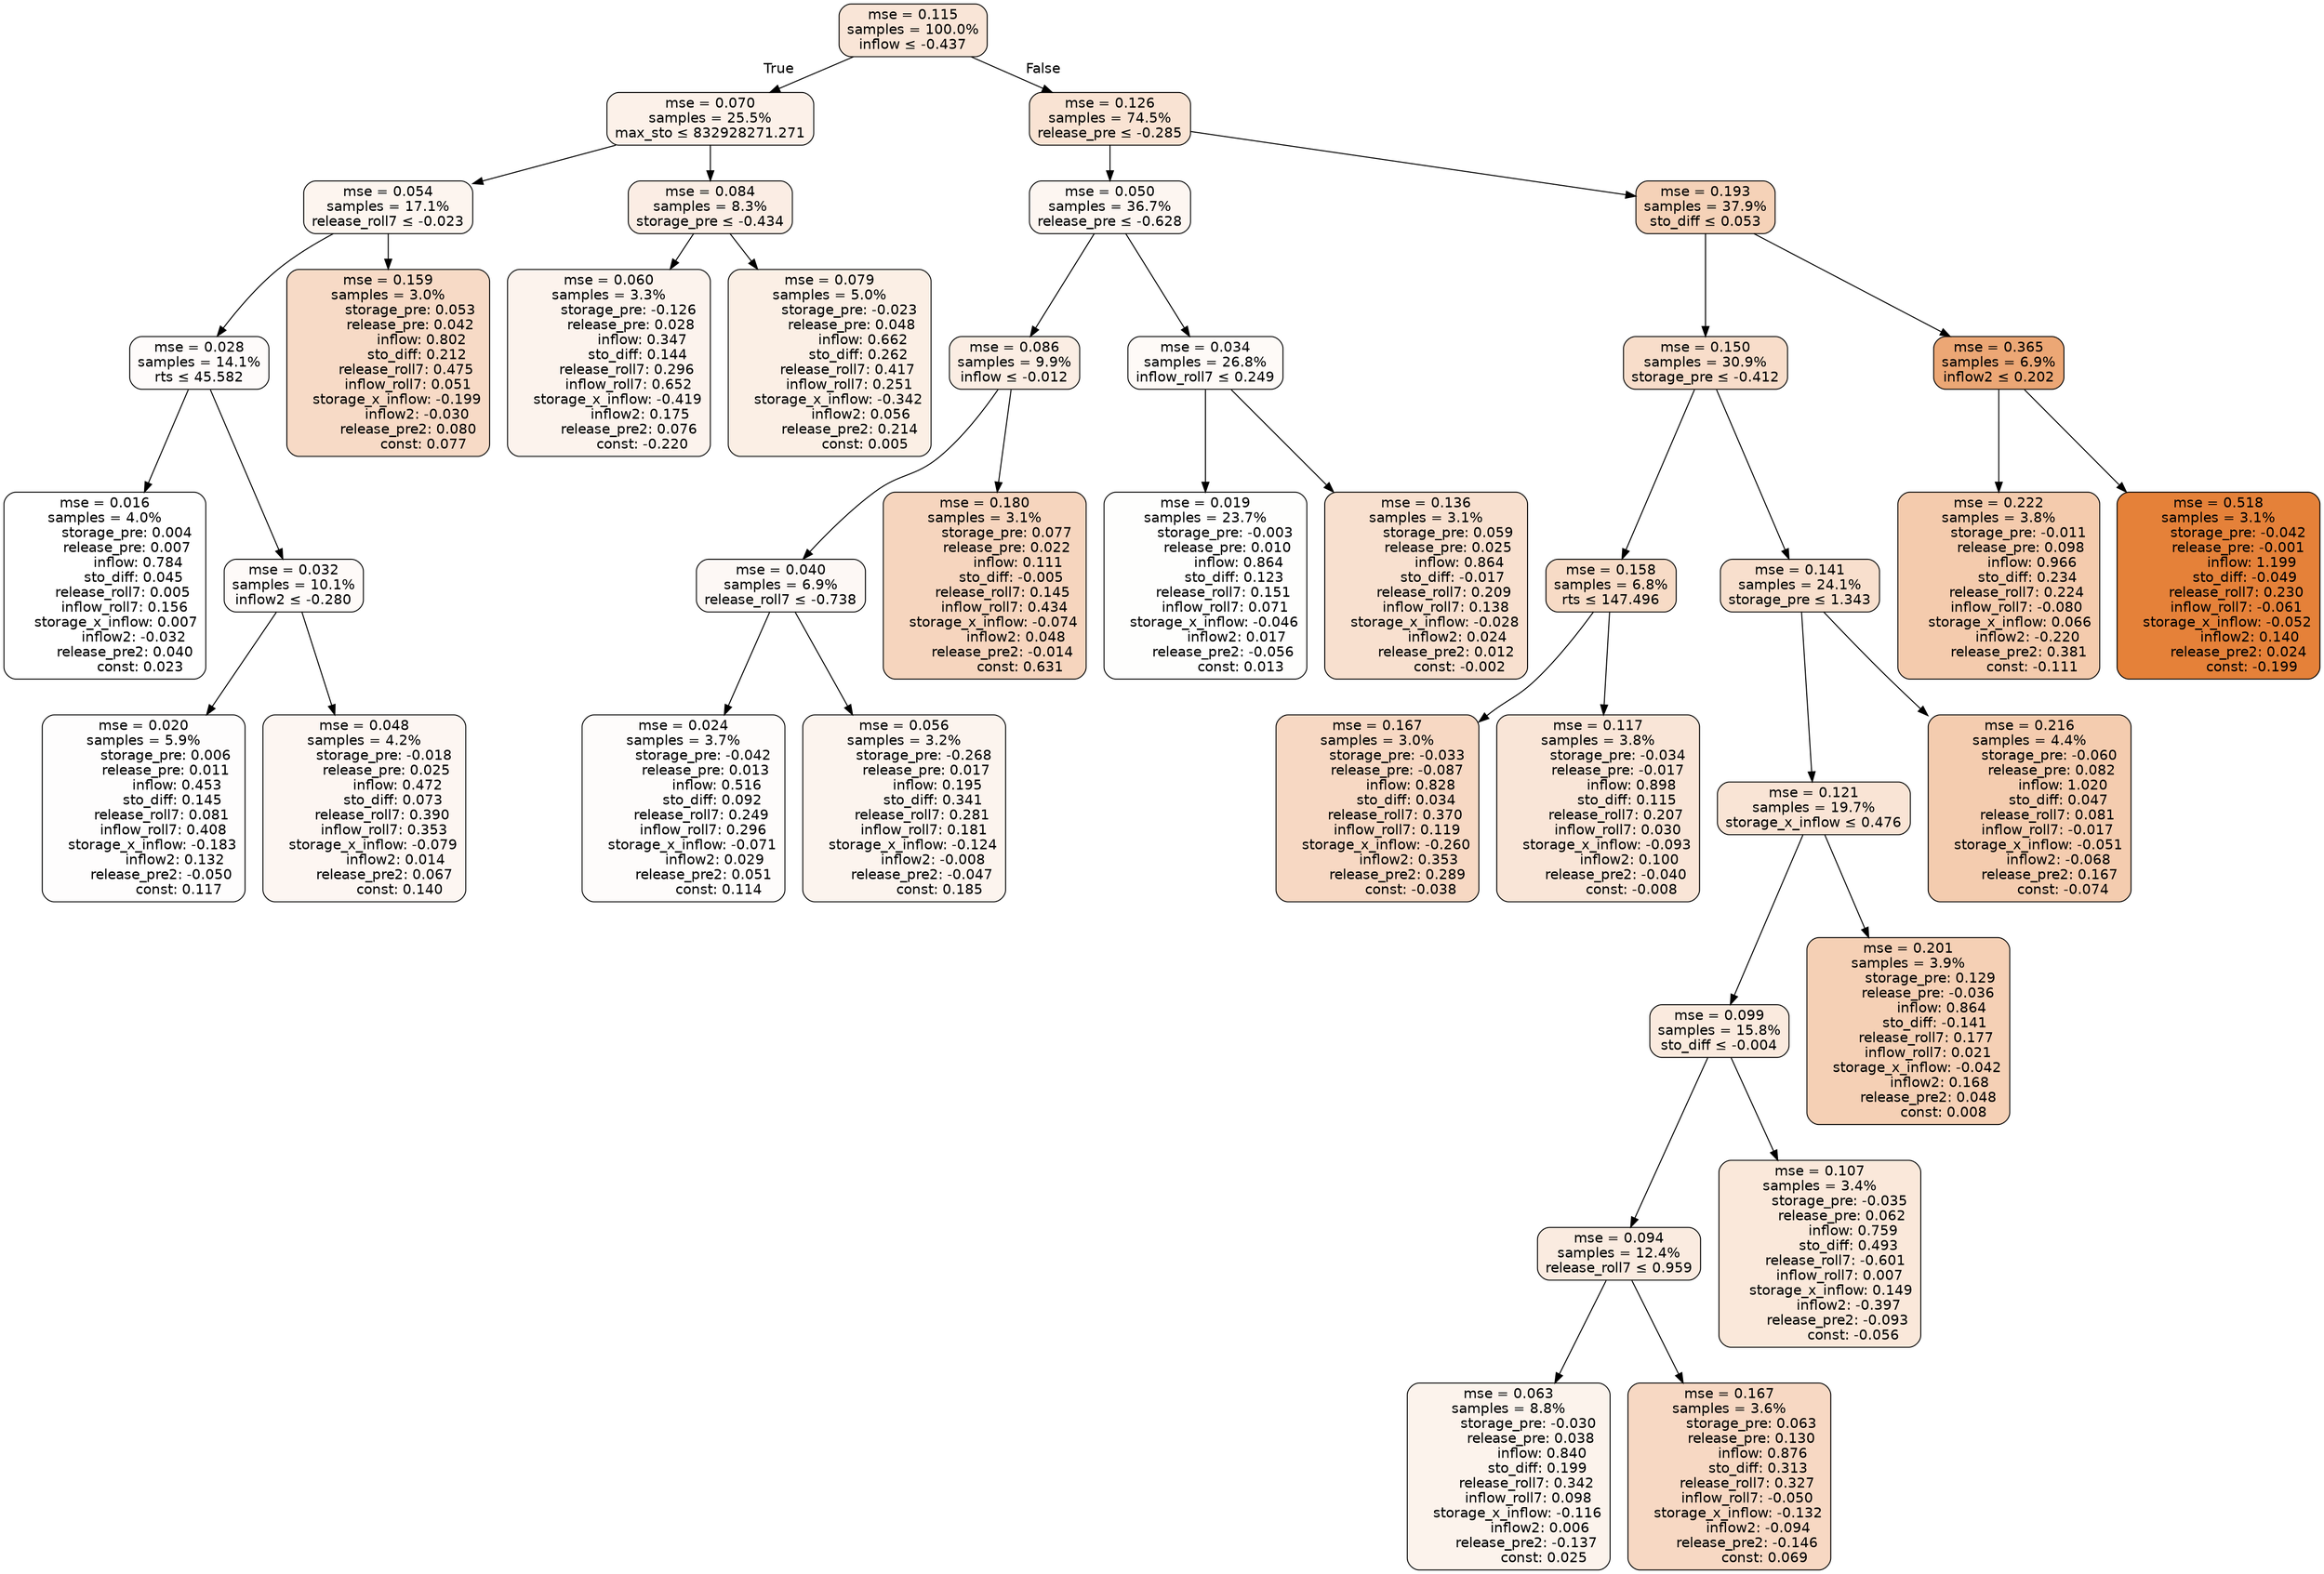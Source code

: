 digraph tree {
bgcolor="transparent"
node [shape=rectangle, style="filled, rounded", color="black", fontname=helvetica] ;
edge [fontname=helvetica] ;
	"0" [label="mse = 0.115
samples = 100.0%
inflow &le; -0.437", fillcolor="#f9e5d7"]
	"1" [label="mse = 0.070
samples = 25.5%
max_sto &le; 832928271.271", fillcolor="#fcf1e9"]
	"2" [label="mse = 0.054
samples = 17.1%
release_roll7 &le; -0.023", fillcolor="#fdf5ef"]
	"3" [label="mse = 0.028
samples = 14.1%
rts &le; 45.582", fillcolor="#fefbfa"]
	"4" [label="mse = 0.016
samples = 4.0%
          storage_pre: 0.004
          release_pre: 0.007
               inflow: 0.784
             sto_diff: 0.045
        release_roll7: 0.005
         inflow_roll7: 0.156
     storage_x_inflow: 0.007
             inflow2: -0.032
         release_pre2: 0.040
                const: 0.023", fillcolor="#ffffff"]
	"5" [label="mse = 0.032
samples = 10.1%
inflow2 &le; -0.280", fillcolor="#fefaf8"]
	"6" [label="mse = 0.020
samples = 5.9%
          storage_pre: 0.006
          release_pre: 0.011
               inflow: 0.453
             sto_diff: 0.145
        release_roll7: 0.081
         inflow_roll7: 0.408
    storage_x_inflow: -0.183
              inflow2: 0.132
        release_pre2: -0.050
                const: 0.117", fillcolor="#fefdfd"]
	"7" [label="mse = 0.048
samples = 4.2%
         storage_pre: -0.018
          release_pre: 0.025
               inflow: 0.472
             sto_diff: 0.073
        release_roll7: 0.390
         inflow_roll7: 0.353
    storage_x_inflow: -0.079
              inflow2: 0.014
         release_pre2: 0.067
                const: 0.140", fillcolor="#fdf6f2"]
	"8" [label="mse = 0.159
samples = 3.0%
          storage_pre: 0.053
          release_pre: 0.042
               inflow: 0.802
             sto_diff: 0.212
        release_roll7: 0.475
         inflow_roll7: 0.051
    storage_x_inflow: -0.199
             inflow2: -0.030
         release_pre2: 0.080
                const: 0.077", fillcolor="#f7dac6"]
	"9" [label="mse = 0.084
samples = 8.3%
storage_pre &le; -0.434", fillcolor="#fbede4"]
	"10" [label="mse = 0.060
samples = 3.3%
         storage_pre: -0.126
          release_pre: 0.028
               inflow: 0.347
             sto_diff: 0.144
        release_roll7: 0.296
         inflow_roll7: 0.652
    storage_x_inflow: -0.419
              inflow2: 0.175
         release_pre2: 0.076
               const: -0.220", fillcolor="#fcf3ed"]
	"11" [label="mse = 0.079
samples = 5.0%
         storage_pre: -0.023
          release_pre: 0.048
               inflow: 0.662
             sto_diff: 0.262
        release_roll7: 0.417
         inflow_roll7: 0.251
    storage_x_inflow: -0.342
              inflow2: 0.056
         release_pre2: 0.214
                const: 0.005", fillcolor="#fbefe5"]
	"12" [label="mse = 0.126
samples = 74.5%
release_pre &le; -0.285", fillcolor="#f9e3d3"]
	"13" [label="mse = 0.050
samples = 36.7%
release_pre &le; -0.628", fillcolor="#fdf6f1"]
	"14" [label="mse = 0.086
samples = 9.9%
inflow &le; -0.012", fillcolor="#fbede3"]
	"15" [label="mse = 0.040
samples = 6.9%
release_roll7 &le; -0.738", fillcolor="#fdf8f5"]
	"16" [label="mse = 0.024
samples = 3.7%
         storage_pre: -0.042
          release_pre: 0.013
               inflow: 0.516
             sto_diff: 0.092
        release_roll7: 0.249
         inflow_roll7: 0.296
    storage_x_inflow: -0.071
              inflow2: 0.029
         release_pre2: 0.051
                const: 0.114", fillcolor="#fefcfb"]
	"17" [label="mse = 0.056
samples = 3.2%
         storage_pre: -0.268
          release_pre: 0.017
               inflow: 0.195
             sto_diff: 0.341
        release_roll7: 0.281
         inflow_roll7: 0.181
    storage_x_inflow: -0.124
             inflow2: -0.008
        release_pre2: -0.047
                const: 0.185", fillcolor="#fcf4ee"]
	"18" [label="mse = 0.180
samples = 3.1%
          storage_pre: 0.077
          release_pre: 0.022
               inflow: 0.111
            sto_diff: -0.005
        release_roll7: 0.145
         inflow_roll7: 0.434
    storage_x_inflow: -0.074
              inflow2: 0.048
        release_pre2: -0.014
                const: 0.631", fillcolor="#f6d5be"]
	"19" [label="mse = 0.034
samples = 26.8%
inflow_roll7 &le; 0.249", fillcolor="#fefaf7"]
	"20" [label="mse = 0.019
samples = 23.7%
         storage_pre: -0.003
          release_pre: 0.010
               inflow: 0.864
             sto_diff: 0.123
        release_roll7: 0.151
         inflow_roll7: 0.071
    storage_x_inflow: -0.046
              inflow2: 0.017
        release_pre2: -0.056
                const: 0.013", fillcolor="#fefefd"]
	"21" [label="mse = 0.136
samples = 3.1%
          storage_pre: 0.059
          release_pre: 0.025
               inflow: 0.864
            sto_diff: -0.017
        release_roll7: 0.209
         inflow_roll7: 0.138
    storage_x_inflow: -0.028
              inflow2: 0.024
         release_pre2: 0.012
               const: -0.002", fillcolor="#f8e0cf"]
	"22" [label="mse = 0.193
samples = 37.9%
sto_diff &le; 0.053", fillcolor="#f5d2b8"]
	"23" [label="mse = 0.150
samples = 30.9%
storage_pre &le; -0.412", fillcolor="#f8ddca"]
	"24" [label="mse = 0.158
samples = 6.8%
rts &le; 147.496", fillcolor="#f7dbc6"]
	"25" [label="mse = 0.167
samples = 3.0%
         storage_pre: -0.033
         release_pre: -0.087
               inflow: 0.828
             sto_diff: 0.034
        release_roll7: 0.370
         inflow_roll7: 0.119
    storage_x_inflow: -0.260
              inflow2: 0.353
         release_pre2: 0.289
               const: -0.038", fillcolor="#f7d8c3"]
	"26" [label="mse = 0.117
samples = 3.8%
         storage_pre: -0.034
         release_pre: -0.017
               inflow: 0.898
             sto_diff: 0.115
        release_roll7: 0.207
         inflow_roll7: 0.030
    storage_x_inflow: -0.093
              inflow2: 0.100
        release_pre2: -0.040
               const: -0.008", fillcolor="#f9e5d7"]
	"27" [label="mse = 0.141
samples = 24.1%
storage_pre &le; 1.343", fillcolor="#f8dfcd"]
	"28" [label="mse = 0.121
samples = 19.7%
storage_x_inflow &le; 0.476", fillcolor="#f9e4d5"]
	"29" [label="mse = 0.099
samples = 15.8%
sto_diff &le; -0.004", fillcolor="#faeade"]
	"30" [label="mse = 0.094
samples = 12.4%
release_roll7 &le; 0.959", fillcolor="#faebe0"]
	"31" [label="mse = 0.063
samples = 8.8%
         storage_pre: -0.030
          release_pre: 0.038
               inflow: 0.840
             sto_diff: 0.199
        release_roll7: 0.342
         inflow_roll7: 0.098
    storage_x_inflow: -0.116
              inflow2: 0.006
        release_pre2: -0.137
                const: 0.025", fillcolor="#fcf3ec"]
	"32" [label="mse = 0.167
samples = 3.6%
          storage_pre: 0.063
          release_pre: 0.130
               inflow: 0.876
             sto_diff: 0.313
        release_roll7: 0.327
        inflow_roll7: -0.050
    storage_x_inflow: -0.132
             inflow2: -0.094
        release_pre2: -0.146
                const: 0.069", fillcolor="#f7d8c3"]
	"33" [label="mse = 0.107
samples = 3.4%
         storage_pre: -0.035
          release_pre: 0.062
               inflow: 0.759
             sto_diff: 0.493
       release_roll7: -0.601
         inflow_roll7: 0.007
     storage_x_inflow: 0.149
             inflow2: -0.397
        release_pre2: -0.093
               const: -0.056", fillcolor="#fae8da"]
	"34" [label="mse = 0.201
samples = 3.9%
          storage_pre: 0.129
         release_pre: -0.036
               inflow: 0.864
            sto_diff: -0.141
        release_roll7: 0.177
         inflow_roll7: 0.021
    storage_x_inflow: -0.042
              inflow2: 0.168
         release_pre2: 0.048
                const: 0.008", fillcolor="#f5d0b5"]
	"35" [label="mse = 0.216
samples = 4.4%
         storage_pre: -0.060
          release_pre: 0.082
               inflow: 1.020
             sto_diff: 0.047
        release_roll7: 0.081
        inflow_roll7: -0.017
    storage_x_inflow: -0.051
             inflow2: -0.068
         release_pre2: 0.167
               const: -0.074", fillcolor="#f4ccaf"]
	"36" [label="mse = 0.365
samples = 6.9%
inflow2 &le; 0.202", fillcolor="#eca775"]
	"37" [label="mse = 0.222
samples = 3.8%
         storage_pre: -0.011
          release_pre: 0.098
               inflow: 0.966
             sto_diff: 0.234
        release_roll7: 0.224
        inflow_roll7: -0.080
     storage_x_inflow: 0.066
             inflow2: -0.220
         release_pre2: 0.381
               const: -0.111", fillcolor="#f4cbad"]
	"38" [label="mse = 0.518
samples = 3.1%
         storage_pre: -0.042
         release_pre: -0.001
               inflow: 1.199
            sto_diff: -0.049
        release_roll7: 0.230
        inflow_roll7: -0.061
    storage_x_inflow: -0.052
              inflow2: 0.140
         release_pre2: 0.024
               const: -0.199", fillcolor="#e58139"]

	"0" -> "1" [labeldistance=2.5, labelangle=45, headlabel="True"]
	"1" -> "2"
	"2" -> "3"
	"3" -> "4"
	"3" -> "5"
	"5" -> "6"
	"5" -> "7"
	"2" -> "8"
	"1" -> "9"
	"9" -> "10"
	"9" -> "11"
	"0" -> "12" [labeldistance=2.5, labelangle=-45, headlabel="False"]
	"12" -> "13"
	"13" -> "14"
	"14" -> "15"
	"15" -> "16"
	"15" -> "17"
	"14" -> "18"
	"13" -> "19"
	"19" -> "20"
	"19" -> "21"
	"12" -> "22"
	"22" -> "23"
	"23" -> "24"
	"24" -> "25"
	"24" -> "26"
	"23" -> "27"
	"27" -> "28"
	"28" -> "29"
	"29" -> "30"
	"30" -> "31"
	"30" -> "32"
	"29" -> "33"
	"28" -> "34"
	"27" -> "35"
	"22" -> "36"
	"36" -> "37"
	"36" -> "38"
}
